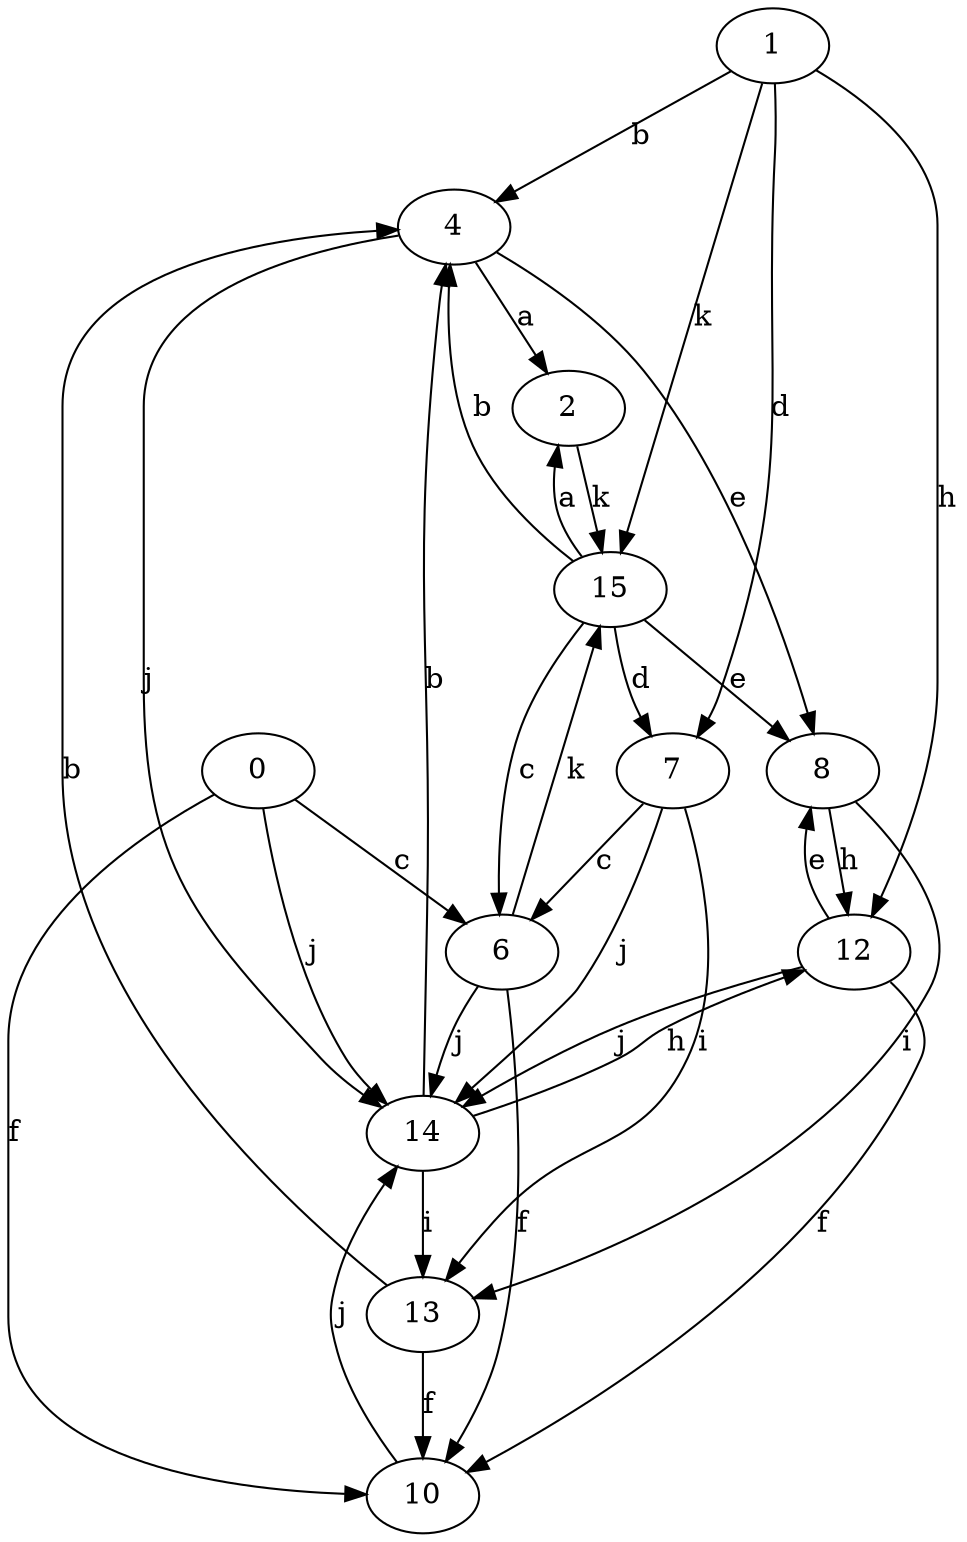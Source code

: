 strict digraph  {
1;
2;
0;
4;
6;
7;
8;
10;
12;
13;
14;
15;
1 -> 4  [label=b];
1 -> 7  [label=d];
1 -> 12  [label=h];
1 -> 15  [label=k];
2 -> 15  [label=k];
0 -> 6  [label=c];
0 -> 10  [label=f];
0 -> 14  [label=j];
4 -> 2  [label=a];
4 -> 8  [label=e];
4 -> 14  [label=j];
6 -> 10  [label=f];
6 -> 14  [label=j];
6 -> 15  [label=k];
7 -> 6  [label=c];
7 -> 13  [label=i];
7 -> 14  [label=j];
8 -> 12  [label=h];
8 -> 13  [label=i];
10 -> 14  [label=j];
12 -> 8  [label=e];
12 -> 10  [label=f];
12 -> 14  [label=j];
13 -> 4  [label=b];
13 -> 10  [label=f];
14 -> 4  [label=b];
14 -> 12  [label=h];
14 -> 13  [label=i];
15 -> 2  [label=a];
15 -> 4  [label=b];
15 -> 6  [label=c];
15 -> 7  [label=d];
15 -> 8  [label=e];
}
